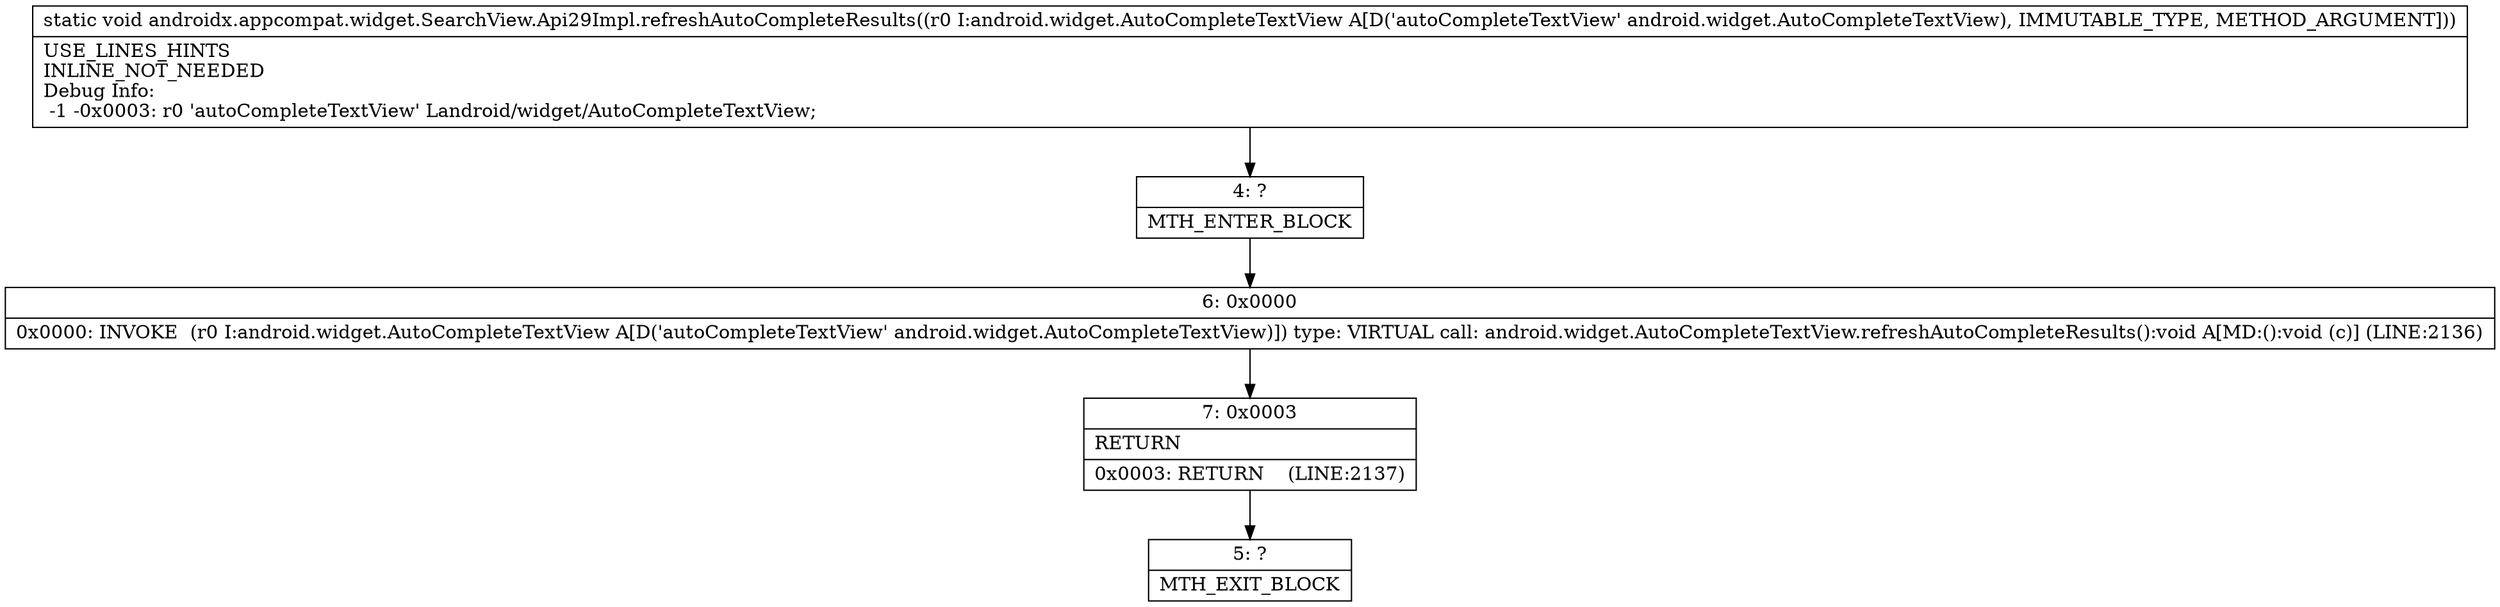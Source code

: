 digraph "CFG forandroidx.appcompat.widget.SearchView.Api29Impl.refreshAutoCompleteResults(Landroid\/widget\/AutoCompleteTextView;)V" {
Node_4 [shape=record,label="{4\:\ ?|MTH_ENTER_BLOCK\l}"];
Node_6 [shape=record,label="{6\:\ 0x0000|0x0000: INVOKE  (r0 I:android.widget.AutoCompleteTextView A[D('autoCompleteTextView' android.widget.AutoCompleteTextView)]) type: VIRTUAL call: android.widget.AutoCompleteTextView.refreshAutoCompleteResults():void A[MD:():void (c)] (LINE:2136)\l}"];
Node_7 [shape=record,label="{7\:\ 0x0003|RETURN\l|0x0003: RETURN    (LINE:2137)\l}"];
Node_5 [shape=record,label="{5\:\ ?|MTH_EXIT_BLOCK\l}"];
MethodNode[shape=record,label="{static void androidx.appcompat.widget.SearchView.Api29Impl.refreshAutoCompleteResults((r0 I:android.widget.AutoCompleteTextView A[D('autoCompleteTextView' android.widget.AutoCompleteTextView), IMMUTABLE_TYPE, METHOD_ARGUMENT]))  | USE_LINES_HINTS\lINLINE_NOT_NEEDED\lDebug Info:\l  \-1 \-0x0003: r0 'autoCompleteTextView' Landroid\/widget\/AutoCompleteTextView;\l}"];
MethodNode -> Node_4;Node_4 -> Node_6;
Node_6 -> Node_7;
Node_7 -> Node_5;
}

